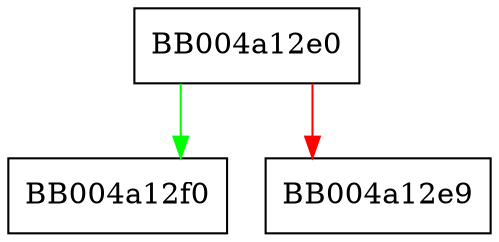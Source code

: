 digraph tls_use_ticket {
  node [shape="box"];
  graph [splines=ortho];
  BB004a12e0 -> BB004a12f0 [color="green"];
  BB004a12e0 -> BB004a12e9 [color="red"];
}